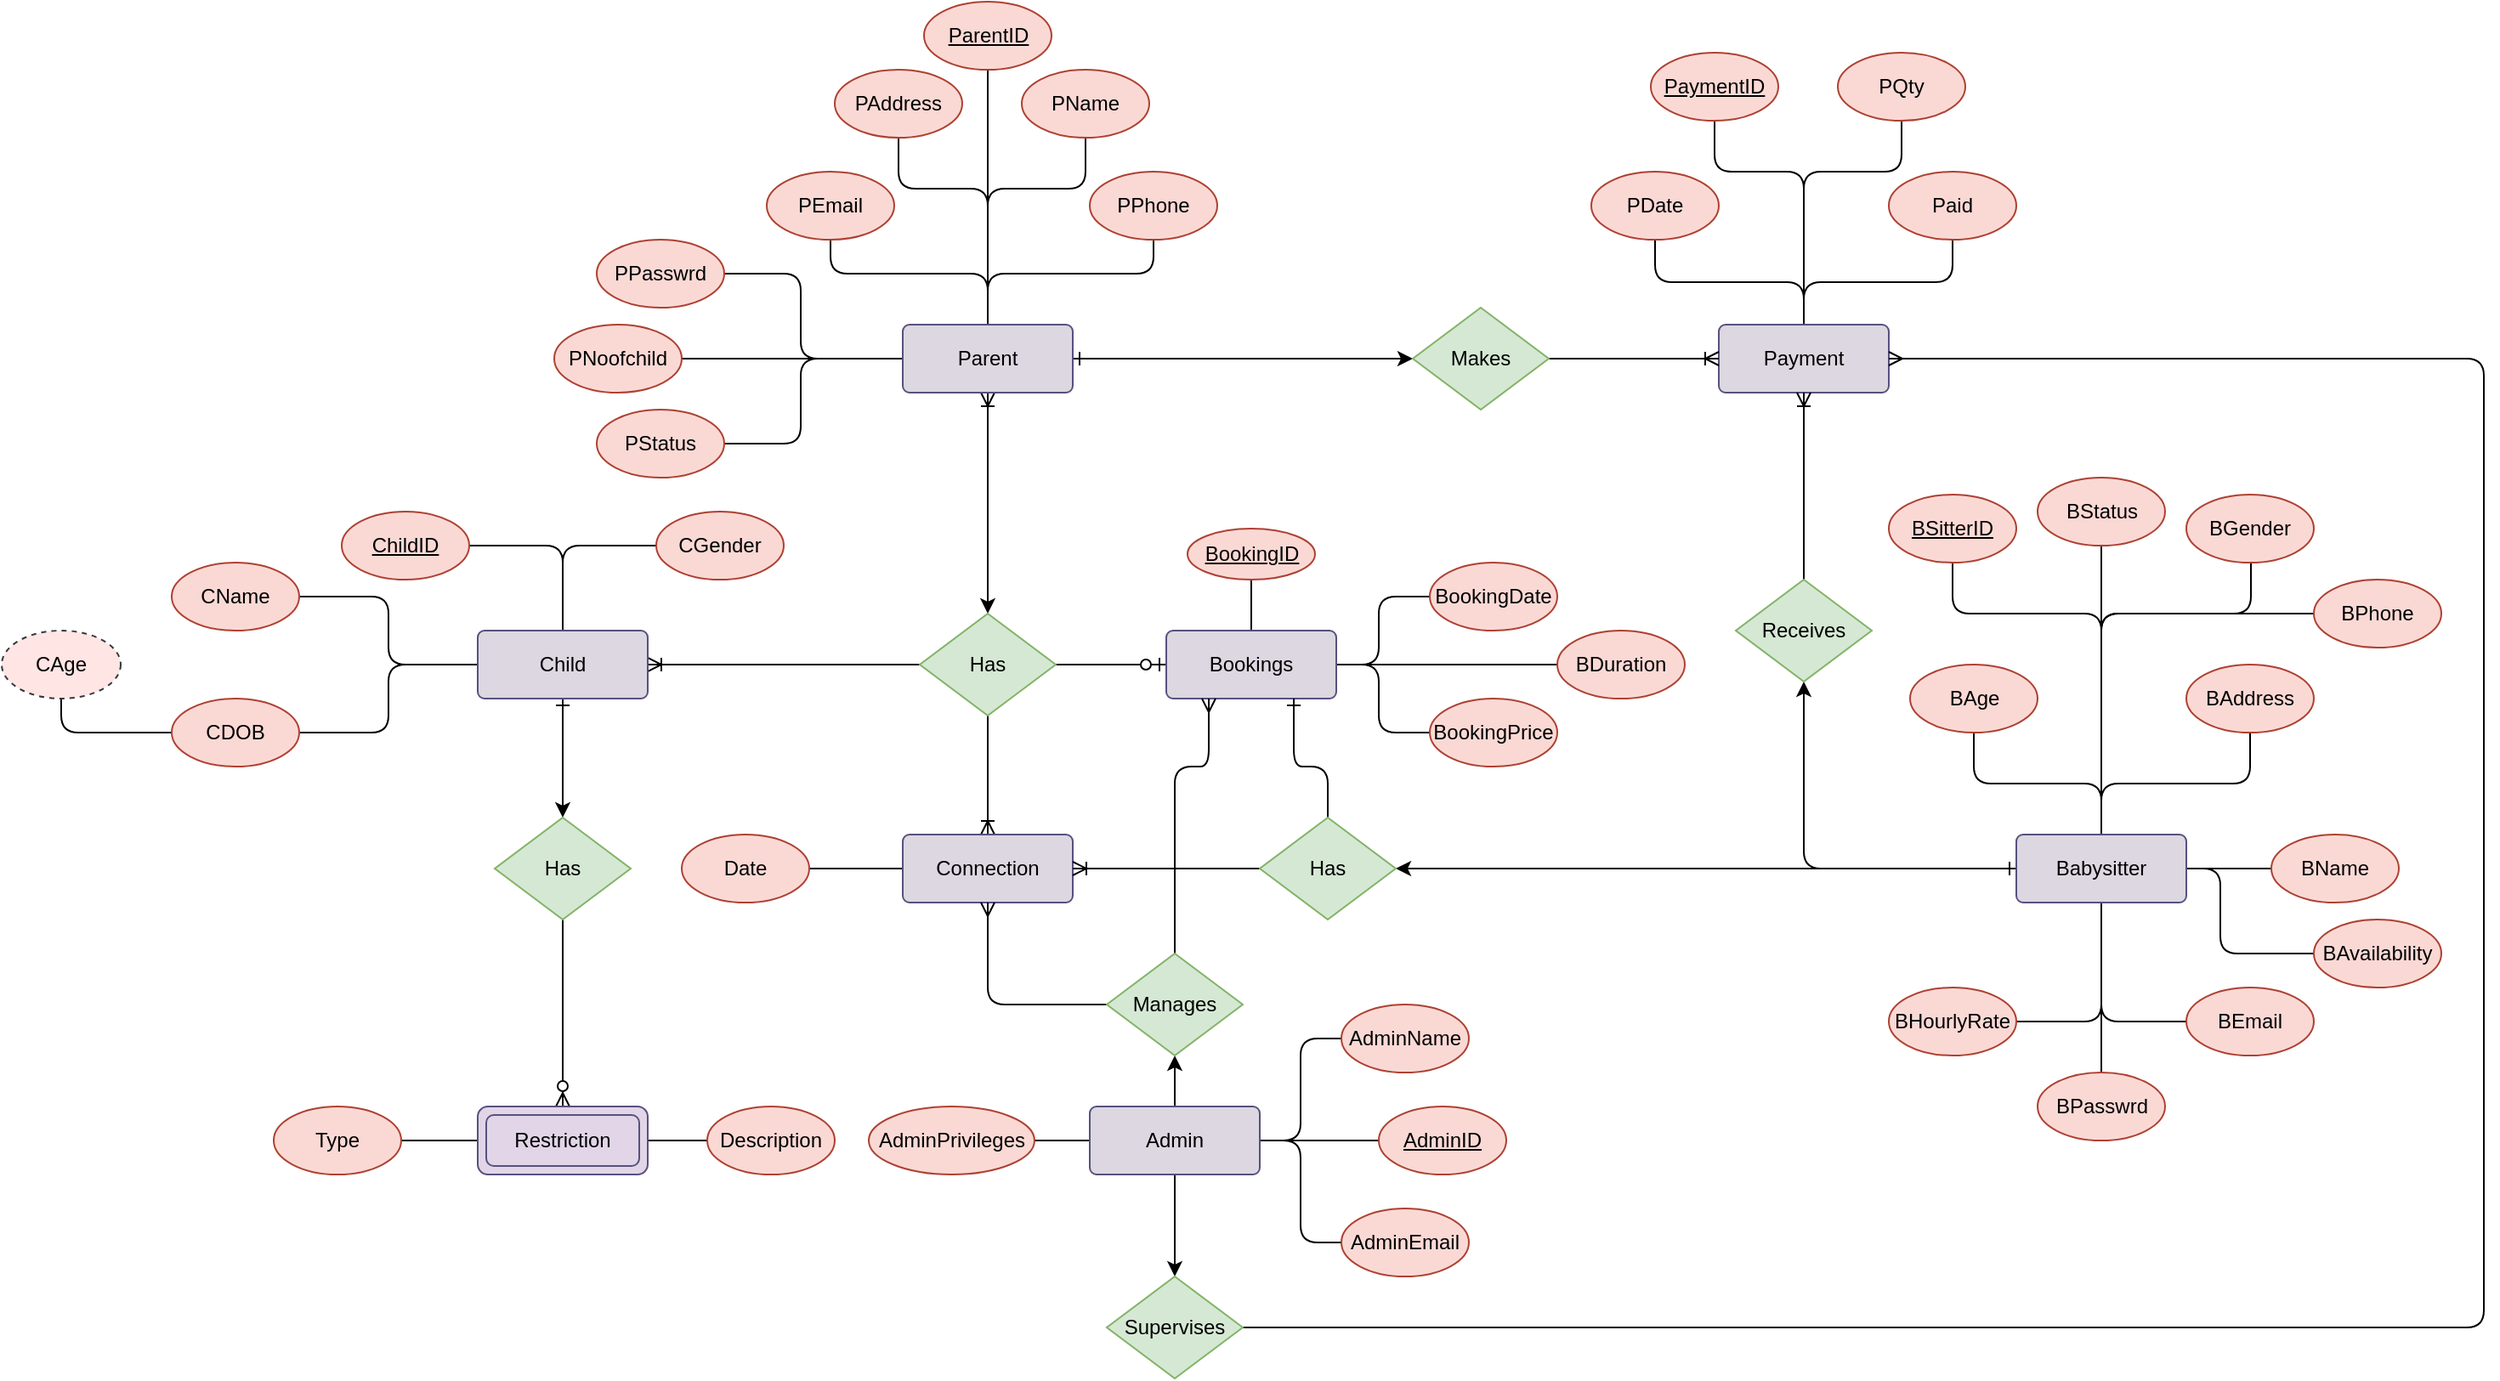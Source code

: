 <mxfile version="13.7.9" type="github">
  <diagram id="R2lEEEUBdFMjLlhIrx00" name="Page-1">
    <mxGraphModel dx="2111" dy="817" grid="1" gridSize="10" guides="1" tooltips="1" connect="1" arrows="1" fold="1" page="1" pageScale="1" pageWidth="850" pageHeight="1100" math="0" shadow="0" extFonts="Permanent Marker^https://fonts.googleapis.com/css?family=Permanent+Marker">
      <root>
        <mxCell id="0" />
        <mxCell id="1" parent="0" />
        <mxCell id="o5xKfzalzevmkCCJvO4_-7" value="" style="edgeStyle=orthogonalEdgeStyle;rounded=0;orthogonalLoop=1;jettySize=auto;html=1;endArrow=none;endFill=0;" edge="1" parent="1" source="o5xKfzalzevmkCCJvO4_-5" target="o5xKfzalzevmkCCJvO4_-6">
          <mxGeometry relative="1" as="geometry" />
        </mxCell>
        <mxCell id="o5xKfzalzevmkCCJvO4_-15" style="edgeStyle=orthogonalEdgeStyle;rounded=1;orthogonalLoop=1;jettySize=auto;html=1;entryX=0.5;entryY=1;entryDx=0;entryDy=0;endArrow=none;endFill=0;" edge="1" parent="1" source="o5xKfzalzevmkCCJvO4_-5" target="o5xKfzalzevmkCCJvO4_-9">
          <mxGeometry relative="1" as="geometry">
            <Array as="points">
              <mxPoint x="180" y="170" />
              <mxPoint x="128" y="170" />
            </Array>
          </mxGeometry>
        </mxCell>
        <mxCell id="o5xKfzalzevmkCCJvO4_-16" style="edgeStyle=orthogonalEdgeStyle;rounded=1;orthogonalLoop=1;jettySize=auto;html=1;entryX=0.5;entryY=1;entryDx=0;entryDy=0;endArrow=none;endFill=0;" edge="1" parent="1" source="o5xKfzalzevmkCCJvO4_-5" target="o5xKfzalzevmkCCJvO4_-8">
          <mxGeometry relative="1" as="geometry">
            <Array as="points">
              <mxPoint x="180" y="170" />
              <mxPoint x="238" y="170" />
            </Array>
          </mxGeometry>
        </mxCell>
        <mxCell id="o5xKfzalzevmkCCJvO4_-18" style="edgeStyle=orthogonalEdgeStyle;rounded=1;orthogonalLoop=1;jettySize=auto;html=1;entryX=0.5;entryY=1;entryDx=0;entryDy=0;endArrow=none;endFill=0;" edge="1" parent="1" source="o5xKfzalzevmkCCJvO4_-5" target="o5xKfzalzevmkCCJvO4_-10">
          <mxGeometry relative="1" as="geometry">
            <Array as="points">
              <mxPoint x="180" y="220" />
              <mxPoint x="88" y="220" />
            </Array>
          </mxGeometry>
        </mxCell>
        <mxCell id="o5xKfzalzevmkCCJvO4_-19" style="edgeStyle=orthogonalEdgeStyle;rounded=1;orthogonalLoop=1;jettySize=auto;html=1;entryX=0.5;entryY=1;entryDx=0;entryDy=0;endArrow=none;endFill=0;" edge="1" parent="1" source="o5xKfzalzevmkCCJvO4_-5" target="o5xKfzalzevmkCCJvO4_-11">
          <mxGeometry relative="1" as="geometry">
            <Array as="points">
              <mxPoint x="180" y="220" />
              <mxPoint x="278" y="220" />
            </Array>
          </mxGeometry>
        </mxCell>
        <mxCell id="o5xKfzalzevmkCCJvO4_-20" style="edgeStyle=orthogonalEdgeStyle;rounded=1;orthogonalLoop=1;jettySize=auto;html=1;entryX=1;entryY=0.5;entryDx=0;entryDy=0;endArrow=none;endFill=0;" edge="1" parent="1" source="o5xKfzalzevmkCCJvO4_-5" target="o5xKfzalzevmkCCJvO4_-14">
          <mxGeometry relative="1" as="geometry" />
        </mxCell>
        <mxCell id="o5xKfzalzevmkCCJvO4_-21" style="edgeStyle=orthogonalEdgeStyle;rounded=1;orthogonalLoop=1;jettySize=auto;html=1;entryX=1;entryY=0.5;entryDx=0;entryDy=0;endArrow=none;endFill=0;" edge="1" parent="1" source="o5xKfzalzevmkCCJvO4_-5" target="o5xKfzalzevmkCCJvO4_-12">
          <mxGeometry relative="1" as="geometry">
            <Array as="points">
              <mxPoint x="70" y="270" />
              <mxPoint x="70" y="220" />
            </Array>
          </mxGeometry>
        </mxCell>
        <mxCell id="o5xKfzalzevmkCCJvO4_-22" style="edgeStyle=orthogonalEdgeStyle;rounded=1;orthogonalLoop=1;jettySize=auto;html=1;entryX=1;entryY=0.5;entryDx=0;entryDy=0;endArrow=none;endFill=0;" edge="1" parent="1" source="o5xKfzalzevmkCCJvO4_-5" target="o5xKfzalzevmkCCJvO4_-13">
          <mxGeometry relative="1" as="geometry">
            <Array as="points">
              <mxPoint x="70" y="270" />
              <mxPoint x="70" y="320" />
            </Array>
          </mxGeometry>
        </mxCell>
        <mxCell id="o5xKfzalzevmkCCJvO4_-26" value="" style="edgeStyle=orthogonalEdgeStyle;rounded=1;orthogonalLoop=1;jettySize=auto;html=1;entryX=0.5;entryY=0;entryDx=0;entryDy=0;startArrow=ERoneToMany;startFill=0;endArrow=classic;endFill=1;" edge="1" parent="1" source="o5xKfzalzevmkCCJvO4_-5" target="o5xKfzalzevmkCCJvO4_-27">
          <mxGeometry relative="1" as="geometry">
            <mxPoint x="330" y="270" as="targetPoint" />
          </mxGeometry>
        </mxCell>
        <mxCell id="o5xKfzalzevmkCCJvO4_-111" style="edgeStyle=orthogonalEdgeStyle;rounded=1;orthogonalLoop=1;jettySize=auto;html=1;endArrow=classic;endFill=1;startArrow=ERone;startFill=0;" edge="1" parent="1" source="o5xKfzalzevmkCCJvO4_-5" target="o5xKfzalzevmkCCJvO4_-110">
          <mxGeometry relative="1" as="geometry" />
        </mxCell>
        <mxCell id="o5xKfzalzevmkCCJvO4_-5" value="Parent" style="rounded=1;arcSize=10;whiteSpace=wrap;html=1;align=center;strokeColor=#56517e;shadow=0;fillColor=#DDD7E2;" vertex="1" parent="1">
          <mxGeometry x="130" y="250" width="100" height="40" as="geometry" />
        </mxCell>
        <mxCell id="o5xKfzalzevmkCCJvO4_-6" value="&lt;u&gt;ParentID&lt;/u&gt;" style="ellipse;whiteSpace=wrap;html=1;rounded=1;shadow=0;strokeColor=#ae4132;fillColor=#fad9d5;arcSize=10;" vertex="1" parent="1">
          <mxGeometry x="142.5" y="60" width="75" height="40" as="geometry" />
        </mxCell>
        <mxCell id="o5xKfzalzevmkCCJvO4_-8" value="PName" style="ellipse;whiteSpace=wrap;html=1;rounded=1;shadow=0;strokeColor=#ae4132;fillColor=#fad9d5;arcSize=10;" vertex="1" parent="1">
          <mxGeometry x="200" y="100" width="75" height="40" as="geometry" />
        </mxCell>
        <mxCell id="o5xKfzalzevmkCCJvO4_-9" value="PAddress" style="ellipse;whiteSpace=wrap;html=1;rounded=1;shadow=0;strokeColor=#ae4132;fillColor=#fad9d5;arcSize=10;" vertex="1" parent="1">
          <mxGeometry x="90" y="100" width="75" height="40" as="geometry" />
        </mxCell>
        <mxCell id="o5xKfzalzevmkCCJvO4_-10" value="PEmail" style="ellipse;whiteSpace=wrap;html=1;rounded=1;shadow=0;strokeColor=#ae4132;fillColor=#fad9d5;arcSize=10;" vertex="1" parent="1">
          <mxGeometry x="50" y="160" width="75" height="40" as="geometry" />
        </mxCell>
        <mxCell id="o5xKfzalzevmkCCJvO4_-11" value="PPhone" style="ellipse;whiteSpace=wrap;html=1;rounded=1;shadow=0;strokeColor=#ae4132;fillColor=#fad9d5;arcSize=10;" vertex="1" parent="1">
          <mxGeometry x="240" y="160" width="75" height="40" as="geometry" />
        </mxCell>
        <mxCell id="o5xKfzalzevmkCCJvO4_-12" value="PPasswrd" style="ellipse;whiteSpace=wrap;html=1;rounded=1;shadow=0;strokeColor=#ae4132;fillColor=#fad9d5;arcSize=10;" vertex="1" parent="1">
          <mxGeometry x="-50" y="200" width="75" height="40" as="geometry" />
        </mxCell>
        <mxCell id="o5xKfzalzevmkCCJvO4_-13" value="PStatus" style="ellipse;whiteSpace=wrap;html=1;rounded=1;shadow=0;strokeColor=#ae4132;fillColor=#fad9d5;arcSize=10;" vertex="1" parent="1">
          <mxGeometry x="-50" y="300" width="75" height="40" as="geometry" />
        </mxCell>
        <mxCell id="o5xKfzalzevmkCCJvO4_-14" value="PNoofchild" style="ellipse;whiteSpace=wrap;html=1;rounded=1;shadow=0;strokeColor=#ae4132;fillColor=#fad9d5;arcSize=10;" vertex="1" parent="1">
          <mxGeometry x="-75" y="250" width="75" height="40" as="geometry" />
        </mxCell>
        <mxCell id="o5xKfzalzevmkCCJvO4_-31" value="" style="edgeStyle=orthogonalEdgeStyle;rounded=1;orthogonalLoop=1;jettySize=auto;html=1;entryX=1;entryY=0.5;entryDx=0;entryDy=0;exitX=0;exitY=0.5;exitDx=0;exitDy=0;endArrow=ERoneToMany;endFill=0;" edge="1" parent="1" source="o5xKfzalzevmkCCJvO4_-27" target="o5xKfzalzevmkCCJvO4_-32">
          <mxGeometry relative="1" as="geometry">
            <mxPoint x="100" y="450" as="sourcePoint" />
            <mxPoint x="270" y="170" as="targetPoint" />
          </mxGeometry>
        </mxCell>
        <mxCell id="o5xKfzalzevmkCCJvO4_-35" style="edgeStyle=orthogonalEdgeStyle;rounded=1;orthogonalLoop=1;jettySize=auto;html=1;entryX=0.5;entryY=0;entryDx=0;entryDy=0;endArrow=ERoneToMany;endFill=0;" edge="1" parent="1" source="o5xKfzalzevmkCCJvO4_-27" target="o5xKfzalzevmkCCJvO4_-33">
          <mxGeometry relative="1" as="geometry" />
        </mxCell>
        <mxCell id="o5xKfzalzevmkCCJvO4_-36" style="edgeStyle=orthogonalEdgeStyle;rounded=1;orthogonalLoop=1;jettySize=auto;html=1;entryX=0;entryY=0.5;entryDx=0;entryDy=0;endArrow=ERzeroToOne;endFill=1;" edge="1" parent="1" source="o5xKfzalzevmkCCJvO4_-27" target="o5xKfzalzevmkCCJvO4_-34">
          <mxGeometry relative="1" as="geometry" />
        </mxCell>
        <mxCell id="o5xKfzalzevmkCCJvO4_-27" value="Has" style="shape=rhombus;perimeter=rhombusPerimeter;whiteSpace=wrap;html=1;align=center;shadow=0;fillColor=#d5e8d4;strokeColor=#82b366;" vertex="1" parent="1">
          <mxGeometry x="140" y="420" width="80" height="60" as="geometry" />
        </mxCell>
        <mxCell id="o5xKfzalzevmkCCJvO4_-69" style="edgeStyle=orthogonalEdgeStyle;rounded=1;orthogonalLoop=1;jettySize=auto;html=1;entryX=1;entryY=0.5;entryDx=0;entryDy=0;exitX=0.5;exitY=0;exitDx=0;exitDy=0;endArrow=none;endFill=0;" edge="1" parent="1" source="o5xKfzalzevmkCCJvO4_-32" target="o5xKfzalzevmkCCJvO4_-37">
          <mxGeometry relative="1" as="geometry" />
        </mxCell>
        <mxCell id="o5xKfzalzevmkCCJvO4_-71" style="edgeStyle=orthogonalEdgeStyle;rounded=1;orthogonalLoop=1;jettySize=auto;html=1;entryX=1;entryY=0.5;entryDx=0;entryDy=0;endArrow=none;endFill=0;" edge="1" parent="1" source="o5xKfzalzevmkCCJvO4_-32" target="o5xKfzalzevmkCCJvO4_-38">
          <mxGeometry relative="1" as="geometry" />
        </mxCell>
        <mxCell id="o5xKfzalzevmkCCJvO4_-72" style="edgeStyle=orthogonalEdgeStyle;rounded=1;orthogonalLoop=1;jettySize=auto;html=1;entryX=1;entryY=0.5;entryDx=0;entryDy=0;endArrow=none;endFill=0;" edge="1" parent="1" source="o5xKfzalzevmkCCJvO4_-32" target="o5xKfzalzevmkCCJvO4_-40">
          <mxGeometry relative="1" as="geometry" />
        </mxCell>
        <mxCell id="o5xKfzalzevmkCCJvO4_-101" style="edgeStyle=orthogonalEdgeStyle;rounded=1;orthogonalLoop=1;jettySize=auto;html=1;entryX=0;entryY=0.5;entryDx=0;entryDy=0;exitX=0.5;exitY=0;exitDx=0;exitDy=0;endArrow=none;endFill=0;" edge="1" parent="1" source="o5xKfzalzevmkCCJvO4_-32" target="o5xKfzalzevmkCCJvO4_-41">
          <mxGeometry relative="1" as="geometry" />
        </mxCell>
        <mxCell id="o5xKfzalzevmkCCJvO4_-125" style="edgeStyle=orthogonalEdgeStyle;rounded=1;orthogonalLoop=1;jettySize=auto;html=1;endArrow=classic;endFill=1;startArrow=ERone;startFill=0;" edge="1" parent="1" source="o5xKfzalzevmkCCJvO4_-32" target="o5xKfzalzevmkCCJvO4_-124">
          <mxGeometry relative="1" as="geometry" />
        </mxCell>
        <mxCell id="o5xKfzalzevmkCCJvO4_-32" value="Child" style="rounded=1;arcSize=10;whiteSpace=wrap;html=1;align=center;strokeColor=#56517e;shadow=0;fillColor=#DDD7E2;" vertex="1" parent="1">
          <mxGeometry x="-120" y="430" width="100" height="40" as="geometry" />
        </mxCell>
        <mxCell id="o5xKfzalzevmkCCJvO4_-51" style="edgeStyle=orthogonalEdgeStyle;rounded=1;orthogonalLoop=1;jettySize=auto;html=1;entryX=1;entryY=0.5;entryDx=0;entryDy=0;endArrow=none;endFill=0;" edge="1" parent="1" source="o5xKfzalzevmkCCJvO4_-33" target="o5xKfzalzevmkCCJvO4_-50">
          <mxGeometry relative="1" as="geometry" />
        </mxCell>
        <mxCell id="o5xKfzalzevmkCCJvO4_-33" value="Connection" style="rounded=1;arcSize=10;whiteSpace=wrap;html=1;align=center;strokeColor=#56517e;shadow=0;fillColor=#DDD7E2;" vertex="1" parent="1">
          <mxGeometry x="130" y="550" width="100" height="40" as="geometry" />
        </mxCell>
        <mxCell id="o5xKfzalzevmkCCJvO4_-60" style="edgeStyle=orthogonalEdgeStyle;rounded=1;orthogonalLoop=1;jettySize=auto;html=1;endArrow=none;endFill=0;" edge="1" parent="1" source="o5xKfzalzevmkCCJvO4_-34" target="o5xKfzalzevmkCCJvO4_-52">
          <mxGeometry relative="1" as="geometry" />
        </mxCell>
        <mxCell id="o5xKfzalzevmkCCJvO4_-63" style="edgeStyle=orthogonalEdgeStyle;rounded=1;orthogonalLoop=1;jettySize=auto;html=1;entryX=0;entryY=0.5;entryDx=0;entryDy=0;endArrow=none;endFill=0;" edge="1" parent="1" source="o5xKfzalzevmkCCJvO4_-34" target="o5xKfzalzevmkCCJvO4_-56">
          <mxGeometry relative="1" as="geometry">
            <Array as="points">
              <mxPoint x="410" y="450" />
              <mxPoint x="410" y="410" />
            </Array>
          </mxGeometry>
        </mxCell>
        <mxCell id="o5xKfzalzevmkCCJvO4_-64" style="edgeStyle=orthogonalEdgeStyle;rounded=1;orthogonalLoop=1;jettySize=auto;html=1;entryX=0;entryY=0.5;entryDx=0;entryDy=0;endArrow=none;endFill=0;" edge="1" parent="1" source="o5xKfzalzevmkCCJvO4_-34" target="o5xKfzalzevmkCCJvO4_-53">
          <mxGeometry relative="1" as="geometry" />
        </mxCell>
        <mxCell id="o5xKfzalzevmkCCJvO4_-65" style="edgeStyle=orthogonalEdgeStyle;rounded=1;orthogonalLoop=1;jettySize=auto;html=1;entryX=0;entryY=0.5;entryDx=0;entryDy=0;endArrow=none;endFill=0;" edge="1" parent="1" source="o5xKfzalzevmkCCJvO4_-34" target="o5xKfzalzevmkCCJvO4_-55">
          <mxGeometry relative="1" as="geometry">
            <Array as="points">
              <mxPoint x="410" y="450" />
              <mxPoint x="410" y="490" />
            </Array>
          </mxGeometry>
        </mxCell>
        <mxCell id="o5xKfzalzevmkCCJvO4_-34" value="Bookings" style="rounded=1;arcSize=10;whiteSpace=wrap;html=1;align=center;strokeColor=#56517e;shadow=0;fillColor=#DDD7E2;" vertex="1" parent="1">
          <mxGeometry x="285" y="430" width="100" height="40" as="geometry" />
        </mxCell>
        <mxCell id="o5xKfzalzevmkCCJvO4_-37" value="&lt;u&gt;ChildID&lt;/u&gt;" style="ellipse;whiteSpace=wrap;html=1;rounded=1;shadow=0;strokeColor=#ae4132;fillColor=#fad9d5;arcSize=10;" vertex="1" parent="1">
          <mxGeometry x="-200" y="360" width="75" height="40" as="geometry" />
        </mxCell>
        <mxCell id="o5xKfzalzevmkCCJvO4_-38" value="CName" style="ellipse;whiteSpace=wrap;html=1;rounded=1;shadow=0;strokeColor=#ae4132;fillColor=#fad9d5;arcSize=10;" vertex="1" parent="1">
          <mxGeometry x="-300" y="390" width="75" height="40" as="geometry" />
        </mxCell>
        <mxCell id="o5xKfzalzevmkCCJvO4_-75" style="edgeStyle=orthogonalEdgeStyle;rounded=1;orthogonalLoop=1;jettySize=auto;html=1;entryX=0.5;entryY=1;entryDx=0;entryDy=0;endArrow=none;endFill=0;" edge="1" parent="1" source="o5xKfzalzevmkCCJvO4_-40" target="o5xKfzalzevmkCCJvO4_-42">
          <mxGeometry relative="1" as="geometry" />
        </mxCell>
        <mxCell id="o5xKfzalzevmkCCJvO4_-40" value="CDOB" style="ellipse;whiteSpace=wrap;html=1;rounded=1;shadow=0;strokeColor=#ae4132;fillColor=#fad9d5;arcSize=10;" vertex="1" parent="1">
          <mxGeometry x="-300" y="470" width="75" height="40" as="geometry" />
        </mxCell>
        <mxCell id="o5xKfzalzevmkCCJvO4_-41" value="CGender" style="ellipse;whiteSpace=wrap;html=1;rounded=1;shadow=0;strokeColor=#ae4132;fillColor=#fad9d5;arcSize=10;" vertex="1" parent="1">
          <mxGeometry x="-15" y="360" width="75" height="40" as="geometry" />
        </mxCell>
        <mxCell id="o5xKfzalzevmkCCJvO4_-42" value="CAge" style="ellipse;whiteSpace=wrap;html=1;align=center;dashed=1;shadow=0;strokeColor=#36393d;fillColor=#FFE5E3;" vertex="1" parent="1">
          <mxGeometry x="-400" y="430" width="70" height="40" as="geometry" />
        </mxCell>
        <mxCell id="o5xKfzalzevmkCCJvO4_-50" value="Date" style="ellipse;whiteSpace=wrap;html=1;rounded=1;shadow=0;strokeColor=#ae4132;fillColor=#fad9d5;arcSize=10;" vertex="1" parent="1">
          <mxGeometry y="550" width="75" height="40" as="geometry" />
        </mxCell>
        <mxCell id="o5xKfzalzevmkCCJvO4_-52" value="&lt;u&gt;BookingID&lt;/u&gt;" style="ellipse;whiteSpace=wrap;html=1;rounded=1;shadow=0;strokeColor=#ae4132;fillColor=#fad9d5;arcSize=10;" vertex="1" parent="1">
          <mxGeometry x="297.5" y="370" width="75" height="30" as="geometry" />
        </mxCell>
        <mxCell id="o5xKfzalzevmkCCJvO4_-53" value="BDuration" style="ellipse;whiteSpace=wrap;html=1;rounded=1;shadow=0;strokeColor=#ae4132;fillColor=#fad9d5;arcSize=10;" vertex="1" parent="1">
          <mxGeometry x="515" y="430" width="75" height="40" as="geometry" />
        </mxCell>
        <mxCell id="o5xKfzalzevmkCCJvO4_-55" value="BookingPrice" style="ellipse;whiteSpace=wrap;html=1;rounded=1;shadow=0;strokeColor=#ae4132;fillColor=#fad9d5;arcSize=10;" vertex="1" parent="1">
          <mxGeometry x="440" y="470" width="75" height="40" as="geometry" />
        </mxCell>
        <mxCell id="o5xKfzalzevmkCCJvO4_-56" value="BookingDate" style="ellipse;whiteSpace=wrap;html=1;rounded=1;shadow=0;strokeColor=#ae4132;fillColor=#fad9d5;arcSize=10;" vertex="1" parent="1">
          <mxGeometry x="440" y="390" width="75" height="40" as="geometry" />
        </mxCell>
        <mxCell id="o5xKfzalzevmkCCJvO4_-88" style="edgeStyle=orthogonalEdgeStyle;rounded=1;orthogonalLoop=1;jettySize=auto;html=1;exitX=0.5;exitY=0;exitDx=0;exitDy=0;endArrow=none;endFill=0;" edge="1" parent="1" source="o5xKfzalzevmkCCJvO4_-66" target="o5xKfzalzevmkCCJvO4_-81">
          <mxGeometry relative="1" as="geometry" />
        </mxCell>
        <mxCell id="o5xKfzalzevmkCCJvO4_-89" style="edgeStyle=orthogonalEdgeStyle;rounded=1;orthogonalLoop=1;jettySize=auto;html=1;endArrow=none;endFill=0;" edge="1" parent="1" source="o5xKfzalzevmkCCJvO4_-66" target="o5xKfzalzevmkCCJvO4_-80">
          <mxGeometry relative="1" as="geometry">
            <Array as="points">
              <mxPoint x="835" y="420" />
              <mxPoint x="923" y="420" />
            </Array>
          </mxGeometry>
        </mxCell>
        <mxCell id="o5xKfzalzevmkCCJvO4_-90" style="edgeStyle=orthogonalEdgeStyle;rounded=1;orthogonalLoop=1;jettySize=auto;html=1;entryX=0;entryY=0.5;entryDx=0;entryDy=0;exitX=0.5;exitY=0;exitDx=0;exitDy=0;endArrow=none;endFill=0;" edge="1" parent="1" source="o5xKfzalzevmkCCJvO4_-66" target="o5xKfzalzevmkCCJvO4_-83">
          <mxGeometry relative="1" as="geometry" />
        </mxCell>
        <mxCell id="o5xKfzalzevmkCCJvO4_-93" style="edgeStyle=orthogonalEdgeStyle;rounded=1;orthogonalLoop=1;jettySize=auto;html=1;entryX=0;entryY=0.5;entryDx=0;entryDy=0;endArrow=none;endFill=0;" edge="1" parent="1" source="o5xKfzalzevmkCCJvO4_-66" target="o5xKfzalzevmkCCJvO4_-77">
          <mxGeometry relative="1" as="geometry" />
        </mxCell>
        <mxCell id="o5xKfzalzevmkCCJvO4_-94" style="edgeStyle=orthogonalEdgeStyle;rounded=1;orthogonalLoop=1;jettySize=auto;html=1;entryX=0;entryY=0.5;entryDx=0;entryDy=0;endArrow=none;endFill=0;" edge="1" parent="1" source="o5xKfzalzevmkCCJvO4_-66" target="o5xKfzalzevmkCCJvO4_-86">
          <mxGeometry relative="1" as="geometry">
            <Array as="points">
              <mxPoint x="905" y="570" />
              <mxPoint x="905" y="620" />
            </Array>
          </mxGeometry>
        </mxCell>
        <mxCell id="o5xKfzalzevmkCCJvO4_-96" style="edgeStyle=orthogonalEdgeStyle;rounded=1;orthogonalLoop=1;jettySize=auto;html=1;entryX=0.5;entryY=1;entryDx=0;entryDy=0;exitX=0.5;exitY=0;exitDx=0;exitDy=0;endArrow=none;endFill=0;" edge="1" parent="1" source="o5xKfzalzevmkCCJvO4_-66" target="o5xKfzalzevmkCCJvO4_-78">
          <mxGeometry relative="1" as="geometry">
            <Array as="points">
              <mxPoint x="835" y="520" />
              <mxPoint x="760" y="520" />
            </Array>
          </mxGeometry>
        </mxCell>
        <mxCell id="o5xKfzalzevmkCCJvO4_-97" style="edgeStyle=orthogonalEdgeStyle;rounded=1;orthogonalLoop=1;jettySize=auto;html=1;endArrow=none;endFill=0;" edge="1" parent="1" source="o5xKfzalzevmkCCJvO4_-66" target="o5xKfzalzevmkCCJvO4_-85">
          <mxGeometry relative="1" as="geometry" />
        </mxCell>
        <mxCell id="o5xKfzalzevmkCCJvO4_-98" style="edgeStyle=orthogonalEdgeStyle;rounded=1;orthogonalLoop=1;jettySize=auto;html=1;entryX=1;entryY=0.5;entryDx=0;entryDy=0;endArrow=none;endFill=0;" edge="1" parent="1" source="o5xKfzalzevmkCCJvO4_-66" target="o5xKfzalzevmkCCJvO4_-84">
          <mxGeometry relative="1" as="geometry" />
        </mxCell>
        <mxCell id="o5xKfzalzevmkCCJvO4_-99" style="edgeStyle=orthogonalEdgeStyle;rounded=1;orthogonalLoop=1;jettySize=auto;html=1;entryX=0;entryY=0.5;entryDx=0;entryDy=0;endArrow=none;endFill=0;" edge="1" parent="1" source="o5xKfzalzevmkCCJvO4_-66" target="o5xKfzalzevmkCCJvO4_-82">
          <mxGeometry relative="1" as="geometry" />
        </mxCell>
        <mxCell id="o5xKfzalzevmkCCJvO4_-100" style="edgeStyle=orthogonalEdgeStyle;rounded=1;orthogonalLoop=1;jettySize=auto;html=1;entryX=0.5;entryY=1;entryDx=0;entryDy=0;endArrow=none;endFill=0;" edge="1" parent="1" source="o5xKfzalzevmkCCJvO4_-66" target="o5xKfzalzevmkCCJvO4_-76">
          <mxGeometry relative="1" as="geometry">
            <Array as="points">
              <mxPoint x="835" y="420" />
              <mxPoint x="748" y="420" />
            </Array>
          </mxGeometry>
        </mxCell>
        <mxCell id="o5xKfzalzevmkCCJvO4_-103" style="edgeStyle=orthogonalEdgeStyle;rounded=1;orthogonalLoop=1;jettySize=auto;html=1;entryX=1;entryY=0.5;entryDx=0;entryDy=0;" edge="1" parent="1" source="o5xKfzalzevmkCCJvO4_-66" target="o5xKfzalzevmkCCJvO4_-102">
          <mxGeometry relative="1" as="geometry" />
        </mxCell>
        <mxCell id="o5xKfzalzevmkCCJvO4_-108" style="edgeStyle=orthogonalEdgeStyle;rounded=1;orthogonalLoop=1;jettySize=auto;html=1;entryX=0.5;entryY=1;entryDx=0;entryDy=0;endArrow=classic;endFill=1;startArrow=ERone;startFill=0;" edge="1" parent="1" source="o5xKfzalzevmkCCJvO4_-66" target="o5xKfzalzevmkCCJvO4_-107">
          <mxGeometry relative="1" as="geometry" />
        </mxCell>
        <mxCell id="o5xKfzalzevmkCCJvO4_-133" style="edgeStyle=orthogonalEdgeStyle;rounded=1;orthogonalLoop=1;jettySize=auto;html=1;entryX=0.5;entryY=1;entryDx=0;entryDy=0;endArrow=none;endFill=0;" edge="1" parent="1" source="o5xKfzalzevmkCCJvO4_-66" target="o5xKfzalzevmkCCJvO4_-79">
          <mxGeometry relative="1" as="geometry">
            <Array as="points">
              <mxPoint x="835" y="520" />
              <mxPoint x="922" y="520" />
            </Array>
          </mxGeometry>
        </mxCell>
        <mxCell id="o5xKfzalzevmkCCJvO4_-66" value="Babysitter" style="rounded=1;arcSize=10;whiteSpace=wrap;html=1;align=center;strokeColor=#56517e;shadow=0;fillColor=#DDD7E2;" vertex="1" parent="1">
          <mxGeometry x="785" y="550" width="100" height="40" as="geometry" />
        </mxCell>
        <mxCell id="o5xKfzalzevmkCCJvO4_-76" value="&lt;u&gt;BSitterID&lt;/u&gt;" style="ellipse;whiteSpace=wrap;html=1;rounded=1;shadow=0;strokeColor=#ae4132;fillColor=#fad9d5;arcSize=10;" vertex="1" parent="1">
          <mxGeometry x="710" y="350" width="75" height="40" as="geometry" />
        </mxCell>
        <mxCell id="o5xKfzalzevmkCCJvO4_-77" value="BName" style="ellipse;whiteSpace=wrap;html=1;rounded=1;shadow=0;strokeColor=#ae4132;fillColor=#fad9d5;arcSize=10;" vertex="1" parent="1">
          <mxGeometry x="935" y="550" width="75" height="40" as="geometry" />
        </mxCell>
        <mxCell id="o5xKfzalzevmkCCJvO4_-78" value="BAge" style="ellipse;whiteSpace=wrap;html=1;rounded=1;shadow=0;strokeColor=#ae4132;fillColor=#fad9d5;arcSize=10;" vertex="1" parent="1">
          <mxGeometry x="722.5" y="450" width="75" height="40" as="geometry" />
        </mxCell>
        <mxCell id="o5xKfzalzevmkCCJvO4_-79" value="BAddress" style="ellipse;whiteSpace=wrap;html=1;rounded=1;shadow=0;strokeColor=#ae4132;fillColor=#fad9d5;arcSize=10;" vertex="1" parent="1">
          <mxGeometry x="885" y="450" width="75" height="40" as="geometry" />
        </mxCell>
        <mxCell id="o5xKfzalzevmkCCJvO4_-80" value="BGender" style="ellipse;whiteSpace=wrap;html=1;rounded=1;shadow=0;strokeColor=#ae4132;fillColor=#fad9d5;arcSize=10;" vertex="1" parent="1">
          <mxGeometry x="885" y="350" width="75" height="40" as="geometry" />
        </mxCell>
        <mxCell id="o5xKfzalzevmkCCJvO4_-81" value="BStatus&lt;span style=&quot;color: rgba(0 , 0 , 0 , 0) ; font-family: monospace ; font-size: 0px&quot;&gt;%3CmxGraphModel%3E%3Croot%3E%3CmxCell%20id%3D%220%22%2F%3E%3CmxCell%20id%3D%221%22%20parent%3D%220%22%2F%3E%3CmxCell%20id%3D%222%22%20value%3D%22BGender%22%20style%3D%22ellipse%3BwhiteSpace%3Dwrap%3Bhtml%3D1%3Brounded%3D1%3Bshadow%3D0%3BstrokeColor%3D%23ae4132%3BfillColor%3D%23fad9d5%3BarcSize%3D10%3B%22%20vertex%3D%221%22%20parent%3D%221%22%3E%3CmxGeometry%20x%3D%22632.5%22%20y%3D%22490%22%20width%3D%2275%22%20height%3D%2240%22%20as%3D%22geometry%22%2F%3E%3C%2FmxCell%3E%3C%2Froot%3E%3C%2FmxGraphModel%3E&lt;/span&gt;" style="ellipse;whiteSpace=wrap;html=1;rounded=1;shadow=0;strokeColor=#ae4132;fillColor=#fad9d5;arcSize=10;" vertex="1" parent="1">
          <mxGeometry x="797.5" y="340" width="75" height="40" as="geometry" />
        </mxCell>
        <mxCell id="o5xKfzalzevmkCCJvO4_-82" value="BEmail" style="ellipse;whiteSpace=wrap;html=1;rounded=1;shadow=0;strokeColor=#ae4132;fillColor=#fad9d5;arcSize=10;" vertex="1" parent="1">
          <mxGeometry x="885" y="640" width="75" height="40" as="geometry" />
        </mxCell>
        <mxCell id="o5xKfzalzevmkCCJvO4_-83" value="BPhone" style="ellipse;whiteSpace=wrap;html=1;rounded=1;shadow=0;strokeColor=#ae4132;fillColor=#fad9d5;arcSize=10;" vertex="1" parent="1">
          <mxGeometry x="960" y="400" width="75" height="40" as="geometry" />
        </mxCell>
        <mxCell id="o5xKfzalzevmkCCJvO4_-84" value="BHourlyRate" style="ellipse;whiteSpace=wrap;html=1;rounded=1;shadow=0;strokeColor=#ae4132;fillColor=#fad9d5;arcSize=10;" vertex="1" parent="1">
          <mxGeometry x="710" y="640" width="75" height="40" as="geometry" />
        </mxCell>
        <mxCell id="o5xKfzalzevmkCCJvO4_-85" value="BPasswrd" style="ellipse;whiteSpace=wrap;html=1;rounded=1;shadow=0;strokeColor=#ae4132;fillColor=#fad9d5;arcSize=10;" vertex="1" parent="1">
          <mxGeometry x="797.5" y="690" width="75" height="40" as="geometry" />
        </mxCell>
        <mxCell id="o5xKfzalzevmkCCJvO4_-86" value="BAvailability" style="ellipse;whiteSpace=wrap;html=1;rounded=1;shadow=0;strokeColor=#ae4132;fillColor=#fad9d5;arcSize=10;" vertex="1" parent="1">
          <mxGeometry x="960" y="600" width="75" height="40" as="geometry" />
        </mxCell>
        <mxCell id="o5xKfzalzevmkCCJvO4_-104" style="edgeStyle=orthogonalEdgeStyle;rounded=1;orthogonalLoop=1;jettySize=auto;html=1;endArrow=ERoneToMany;endFill=0;" edge="1" parent="1" source="o5xKfzalzevmkCCJvO4_-102" target="o5xKfzalzevmkCCJvO4_-33">
          <mxGeometry relative="1" as="geometry" />
        </mxCell>
        <mxCell id="o5xKfzalzevmkCCJvO4_-105" style="edgeStyle=orthogonalEdgeStyle;rounded=1;orthogonalLoop=1;jettySize=auto;html=1;entryX=0.75;entryY=1;entryDx=0;entryDy=0;endArrow=ERone;endFill=0;" edge="1" parent="1" source="o5xKfzalzevmkCCJvO4_-102" target="o5xKfzalzevmkCCJvO4_-34">
          <mxGeometry relative="1" as="geometry">
            <Array as="points">
              <mxPoint x="380" y="510" />
              <mxPoint x="360" y="510" />
            </Array>
          </mxGeometry>
        </mxCell>
        <mxCell id="o5xKfzalzevmkCCJvO4_-102" value="Has" style="shape=rhombus;perimeter=rhombusPerimeter;whiteSpace=wrap;html=1;align=center;shadow=0;fillColor=#d5e8d4;strokeColor=#82b366;" vertex="1" parent="1">
          <mxGeometry x="340" y="540" width="80" height="60" as="geometry" />
        </mxCell>
        <mxCell id="o5xKfzalzevmkCCJvO4_-119" style="edgeStyle=orthogonalEdgeStyle;rounded=1;orthogonalLoop=1;jettySize=auto;html=1;entryX=0.5;entryY=1;entryDx=0;entryDy=0;endArrow=none;endFill=0;" edge="1" parent="1" source="o5xKfzalzevmkCCJvO4_-106" target="o5xKfzalzevmkCCJvO4_-115">
          <mxGeometry relative="1" as="geometry" />
        </mxCell>
        <mxCell id="o5xKfzalzevmkCCJvO4_-120" style="edgeStyle=orthogonalEdgeStyle;rounded=1;orthogonalLoop=1;jettySize=auto;html=1;endArrow=none;endFill=0;" edge="1" parent="1" source="o5xKfzalzevmkCCJvO4_-106" target="o5xKfzalzevmkCCJvO4_-116">
          <mxGeometry relative="1" as="geometry" />
        </mxCell>
        <mxCell id="o5xKfzalzevmkCCJvO4_-121" style="edgeStyle=orthogonalEdgeStyle;rounded=1;orthogonalLoop=1;jettySize=auto;html=1;entryX=0.5;entryY=1;entryDx=0;entryDy=0;endArrow=none;endFill=0;" edge="1" parent="1" source="o5xKfzalzevmkCCJvO4_-106" target="o5xKfzalzevmkCCJvO4_-113">
          <mxGeometry relative="1" as="geometry">
            <Array as="points">
              <mxPoint x="660" y="160" />
              <mxPoint x="608" y="160" />
            </Array>
          </mxGeometry>
        </mxCell>
        <mxCell id="o5xKfzalzevmkCCJvO4_-123" style="edgeStyle=orthogonalEdgeStyle;rounded=1;orthogonalLoop=1;jettySize=auto;html=1;entryX=0.5;entryY=1;entryDx=0;entryDy=0;endArrow=none;endFill=0;" edge="1" parent="1" source="o5xKfzalzevmkCCJvO4_-106" target="o5xKfzalzevmkCCJvO4_-114">
          <mxGeometry relative="1" as="geometry">
            <Array as="points">
              <mxPoint x="660" y="160" />
              <mxPoint x="718" y="160" />
            </Array>
          </mxGeometry>
        </mxCell>
        <mxCell id="o5xKfzalzevmkCCJvO4_-106" value="Payment" style="rounded=1;arcSize=10;whiteSpace=wrap;html=1;align=center;strokeColor=#56517e;shadow=0;fillColor=#DDD7E2;" vertex="1" parent="1">
          <mxGeometry x="610" y="250" width="100" height="40" as="geometry" />
        </mxCell>
        <mxCell id="o5xKfzalzevmkCCJvO4_-109" style="edgeStyle=orthogonalEdgeStyle;rounded=1;orthogonalLoop=1;jettySize=auto;html=1;entryX=0.5;entryY=1;entryDx=0;entryDy=0;endArrow=ERoneToMany;endFill=0;" edge="1" parent="1" source="o5xKfzalzevmkCCJvO4_-107" target="o5xKfzalzevmkCCJvO4_-106">
          <mxGeometry relative="1" as="geometry" />
        </mxCell>
        <mxCell id="o5xKfzalzevmkCCJvO4_-107" value="Receives" style="shape=rhombus;perimeter=rhombusPerimeter;whiteSpace=wrap;html=1;align=center;shadow=0;fillColor=#d5e8d4;strokeColor=#82b366;" vertex="1" parent="1">
          <mxGeometry x="620" y="400" width="80" height="60" as="geometry" />
        </mxCell>
        <mxCell id="o5xKfzalzevmkCCJvO4_-112" style="edgeStyle=orthogonalEdgeStyle;rounded=1;orthogonalLoop=1;jettySize=auto;html=1;endArrow=ERoneToMany;endFill=0;" edge="1" parent="1" source="o5xKfzalzevmkCCJvO4_-110" target="o5xKfzalzevmkCCJvO4_-106">
          <mxGeometry relative="1" as="geometry" />
        </mxCell>
        <mxCell id="o5xKfzalzevmkCCJvO4_-110" value="Makes" style="shape=rhombus;perimeter=rhombusPerimeter;whiteSpace=wrap;html=1;align=center;shadow=0;fillColor=#d5e8d4;strokeColor=#82b366;" vertex="1" parent="1">
          <mxGeometry x="430" y="240" width="80" height="60" as="geometry" />
        </mxCell>
        <mxCell id="o5xKfzalzevmkCCJvO4_-113" value="&lt;u&gt;PaymentID&lt;/u&gt;" style="ellipse;whiteSpace=wrap;html=1;rounded=1;shadow=0;strokeColor=#ae4132;fillColor=#fad9d5;arcSize=10;" vertex="1" parent="1">
          <mxGeometry x="570" y="90" width="75" height="40" as="geometry" />
        </mxCell>
        <mxCell id="o5xKfzalzevmkCCJvO4_-114" value="PQty" style="ellipse;whiteSpace=wrap;html=1;rounded=1;shadow=0;strokeColor=#ae4132;fillColor=#fad9d5;arcSize=10;" vertex="1" parent="1">
          <mxGeometry x="680" y="90" width="75" height="40" as="geometry" />
        </mxCell>
        <mxCell id="o5xKfzalzevmkCCJvO4_-115" value="PDate" style="ellipse;whiteSpace=wrap;html=1;rounded=1;shadow=0;strokeColor=#ae4132;fillColor=#fad9d5;arcSize=10;" vertex="1" parent="1">
          <mxGeometry x="535" y="160" width="75" height="40" as="geometry" />
        </mxCell>
        <mxCell id="o5xKfzalzevmkCCJvO4_-116" value="Paid" style="ellipse;whiteSpace=wrap;html=1;rounded=1;shadow=0;strokeColor=#ae4132;fillColor=#fad9d5;arcSize=10;" vertex="1" parent="1">
          <mxGeometry x="710" y="160" width="75" height="40" as="geometry" />
        </mxCell>
        <mxCell id="o5xKfzalzevmkCCJvO4_-128" style="edgeStyle=orthogonalEdgeStyle;rounded=1;orthogonalLoop=1;jettySize=auto;html=1;entryX=0.5;entryY=0;entryDx=0;entryDy=0;endArrow=ERzeroToMany;endFill=1;" edge="1" parent="1" source="o5xKfzalzevmkCCJvO4_-124" target="o5xKfzalzevmkCCJvO4_-127">
          <mxGeometry relative="1" as="geometry" />
        </mxCell>
        <mxCell id="o5xKfzalzevmkCCJvO4_-124" value="Has" style="shape=rhombus;perimeter=rhombusPerimeter;whiteSpace=wrap;html=1;align=center;shadow=0;fillColor=#d5e8d4;strokeColor=#82b366;" vertex="1" parent="1">
          <mxGeometry x="-110" y="540" width="80" height="60" as="geometry" />
        </mxCell>
        <mxCell id="o5xKfzalzevmkCCJvO4_-131" style="edgeStyle=orthogonalEdgeStyle;rounded=1;orthogonalLoop=1;jettySize=auto;html=1;entryX=1;entryY=0.5;entryDx=0;entryDy=0;endArrow=none;endFill=0;" edge="1" parent="1" source="o5xKfzalzevmkCCJvO4_-127" target="o5xKfzalzevmkCCJvO4_-129">
          <mxGeometry relative="1" as="geometry" />
        </mxCell>
        <mxCell id="o5xKfzalzevmkCCJvO4_-132" style="edgeStyle=orthogonalEdgeStyle;rounded=1;orthogonalLoop=1;jettySize=auto;html=1;entryX=0;entryY=0.5;entryDx=0;entryDy=0;endArrow=none;endFill=0;" edge="1" parent="1" source="o5xKfzalzevmkCCJvO4_-127" target="o5xKfzalzevmkCCJvO4_-130">
          <mxGeometry relative="1" as="geometry" />
        </mxCell>
        <mxCell id="o5xKfzalzevmkCCJvO4_-127" value="Restriction" style="shape=ext;margin=3;double=1;whiteSpace=wrap;html=1;align=center;shadow=0;fillColor=#e1d5e7;rounded=1;strokeColor=#56517E;" vertex="1" parent="1">
          <mxGeometry x="-120" y="710" width="100" height="40" as="geometry" />
        </mxCell>
        <mxCell id="o5xKfzalzevmkCCJvO4_-129" value="Type" style="ellipse;whiteSpace=wrap;html=1;rounded=1;shadow=0;strokeColor=#ae4132;fillColor=#fad9d5;arcSize=10;" vertex="1" parent="1">
          <mxGeometry x="-240" y="710" width="75" height="40" as="geometry" />
        </mxCell>
        <mxCell id="o5xKfzalzevmkCCJvO4_-130" value="Description" style="ellipse;whiteSpace=wrap;html=1;rounded=1;shadow=0;strokeColor=#ae4132;fillColor=#fad9d5;arcSize=10;" vertex="1" parent="1">
          <mxGeometry x="15" y="710" width="75" height="40" as="geometry" />
        </mxCell>
        <mxCell id="o5xKfzalzevmkCCJvO4_-137" style="edgeStyle=orthogonalEdgeStyle;rounded=1;orthogonalLoop=1;jettySize=auto;html=1;" edge="1" parent="1" source="o5xKfzalzevmkCCJvO4_-135" target="o5xKfzalzevmkCCJvO4_-136">
          <mxGeometry relative="1" as="geometry" />
        </mxCell>
        <mxCell id="o5xKfzalzevmkCCJvO4_-144" style="edgeStyle=orthogonalEdgeStyle;rounded=1;orthogonalLoop=1;jettySize=auto;html=1;endArrow=none;endFill=0;" edge="1" parent="1" source="o5xKfzalzevmkCCJvO4_-135" target="o5xKfzalzevmkCCJvO4_-140">
          <mxGeometry relative="1" as="geometry" />
        </mxCell>
        <mxCell id="o5xKfzalzevmkCCJvO4_-145" style="edgeStyle=orthogonalEdgeStyle;rounded=1;orthogonalLoop=1;jettySize=auto;html=1;entryX=0;entryY=0.5;entryDx=0;entryDy=0;endArrow=none;endFill=0;" edge="1" parent="1" source="o5xKfzalzevmkCCJvO4_-135" target="o5xKfzalzevmkCCJvO4_-141">
          <mxGeometry relative="1" as="geometry" />
        </mxCell>
        <mxCell id="o5xKfzalzevmkCCJvO4_-146" style="edgeStyle=orthogonalEdgeStyle;rounded=1;orthogonalLoop=1;jettySize=auto;html=1;entryX=0;entryY=0.5;entryDx=0;entryDy=0;endArrow=none;endFill=0;" edge="1" parent="1" source="o5xKfzalzevmkCCJvO4_-135" target="o5xKfzalzevmkCCJvO4_-143">
          <mxGeometry relative="1" as="geometry" />
        </mxCell>
        <mxCell id="o5xKfzalzevmkCCJvO4_-147" style="edgeStyle=orthogonalEdgeStyle;rounded=1;orthogonalLoop=1;jettySize=auto;html=1;exitX=0;exitY=0.5;exitDx=0;exitDy=0;endArrow=none;endFill=0;" edge="1" parent="1" source="o5xKfzalzevmkCCJvO4_-135" target="o5xKfzalzevmkCCJvO4_-142">
          <mxGeometry relative="1" as="geometry" />
        </mxCell>
        <mxCell id="o5xKfzalzevmkCCJvO4_-149" style="edgeStyle=orthogonalEdgeStyle;rounded=1;orthogonalLoop=1;jettySize=auto;html=1;" edge="1" parent="1" source="o5xKfzalzevmkCCJvO4_-135" target="o5xKfzalzevmkCCJvO4_-148">
          <mxGeometry relative="1" as="geometry" />
        </mxCell>
        <mxCell id="o5xKfzalzevmkCCJvO4_-135" value="Admin" style="rounded=1;arcSize=10;whiteSpace=wrap;html=1;align=center;strokeColor=#56517e;shadow=0;fillColor=#DDD7E2;" vertex="1" parent="1">
          <mxGeometry x="240" y="710" width="100" height="40" as="geometry" />
        </mxCell>
        <mxCell id="o5xKfzalzevmkCCJvO4_-138" style="edgeStyle=orthogonalEdgeStyle;rounded=1;orthogonalLoop=1;jettySize=auto;html=1;entryX=0.5;entryY=1;entryDx=0;entryDy=0;endArrow=ERmany;endFill=0;" edge="1" parent="1" source="o5xKfzalzevmkCCJvO4_-136" target="o5xKfzalzevmkCCJvO4_-33">
          <mxGeometry relative="1" as="geometry" />
        </mxCell>
        <mxCell id="o5xKfzalzevmkCCJvO4_-139" style="edgeStyle=orthogonalEdgeStyle;rounded=1;orthogonalLoop=1;jettySize=auto;html=1;entryX=0.25;entryY=1;entryDx=0;entryDy=0;endArrow=ERmany;endFill=0;" edge="1" parent="1" source="o5xKfzalzevmkCCJvO4_-136" target="o5xKfzalzevmkCCJvO4_-34">
          <mxGeometry relative="1" as="geometry">
            <Array as="points">
              <mxPoint x="290" y="510" />
              <mxPoint x="310" y="510" />
            </Array>
          </mxGeometry>
        </mxCell>
        <mxCell id="o5xKfzalzevmkCCJvO4_-136" value="Manages" style="shape=rhombus;perimeter=rhombusPerimeter;whiteSpace=wrap;html=1;align=center;shadow=0;fillColor=#d5e8d4;strokeColor=#82b366;" vertex="1" parent="1">
          <mxGeometry x="250" y="620" width="80" height="60" as="geometry" />
        </mxCell>
        <mxCell id="o5xKfzalzevmkCCJvO4_-140" value="&lt;u&gt;AdminID&lt;/u&gt;" style="ellipse;whiteSpace=wrap;html=1;rounded=1;shadow=0;strokeColor=#ae4132;fillColor=#fad9d5;arcSize=10;" vertex="1" parent="1">
          <mxGeometry x="410" y="710" width="75" height="40" as="geometry" />
        </mxCell>
        <mxCell id="o5xKfzalzevmkCCJvO4_-141" value="AdminName" style="ellipse;whiteSpace=wrap;html=1;rounded=1;shadow=0;strokeColor=#ae4132;fillColor=#fad9d5;arcSize=10;" vertex="1" parent="1">
          <mxGeometry x="388" y="650" width="75" height="40" as="geometry" />
        </mxCell>
        <mxCell id="o5xKfzalzevmkCCJvO4_-142" value="AdminPrivileges" style="ellipse;whiteSpace=wrap;html=1;rounded=1;shadow=0;strokeColor=#ae4132;fillColor=#fad9d5;arcSize=10;" vertex="1" parent="1">
          <mxGeometry x="110" y="710" width="97.5" height="40" as="geometry" />
        </mxCell>
        <mxCell id="o5xKfzalzevmkCCJvO4_-143" value="AdminEmail" style="ellipse;whiteSpace=wrap;html=1;rounded=1;shadow=0;strokeColor=#ae4132;fillColor=#fad9d5;arcSize=10;" vertex="1" parent="1">
          <mxGeometry x="388" y="770" width="75" height="40" as="geometry" />
        </mxCell>
        <mxCell id="o5xKfzalzevmkCCJvO4_-150" style="edgeStyle=orthogonalEdgeStyle;rounded=1;orthogonalLoop=1;jettySize=auto;html=1;entryX=1;entryY=0.5;entryDx=0;entryDy=0;endArrow=ERmany;endFill=0;" edge="1" parent="1" source="o5xKfzalzevmkCCJvO4_-148" target="o5xKfzalzevmkCCJvO4_-106">
          <mxGeometry relative="1" as="geometry">
            <Array as="points">
              <mxPoint x="1060" y="840" />
              <mxPoint x="1060" y="270" />
            </Array>
          </mxGeometry>
        </mxCell>
        <mxCell id="o5xKfzalzevmkCCJvO4_-148" value="Supervises" style="shape=rhombus;perimeter=rhombusPerimeter;whiteSpace=wrap;html=1;align=center;shadow=0;fillColor=#d5e8d4;strokeColor=#82b366;" vertex="1" parent="1">
          <mxGeometry x="250" y="810" width="80" height="60" as="geometry" />
        </mxCell>
      </root>
    </mxGraphModel>
  </diagram>
</mxfile>
